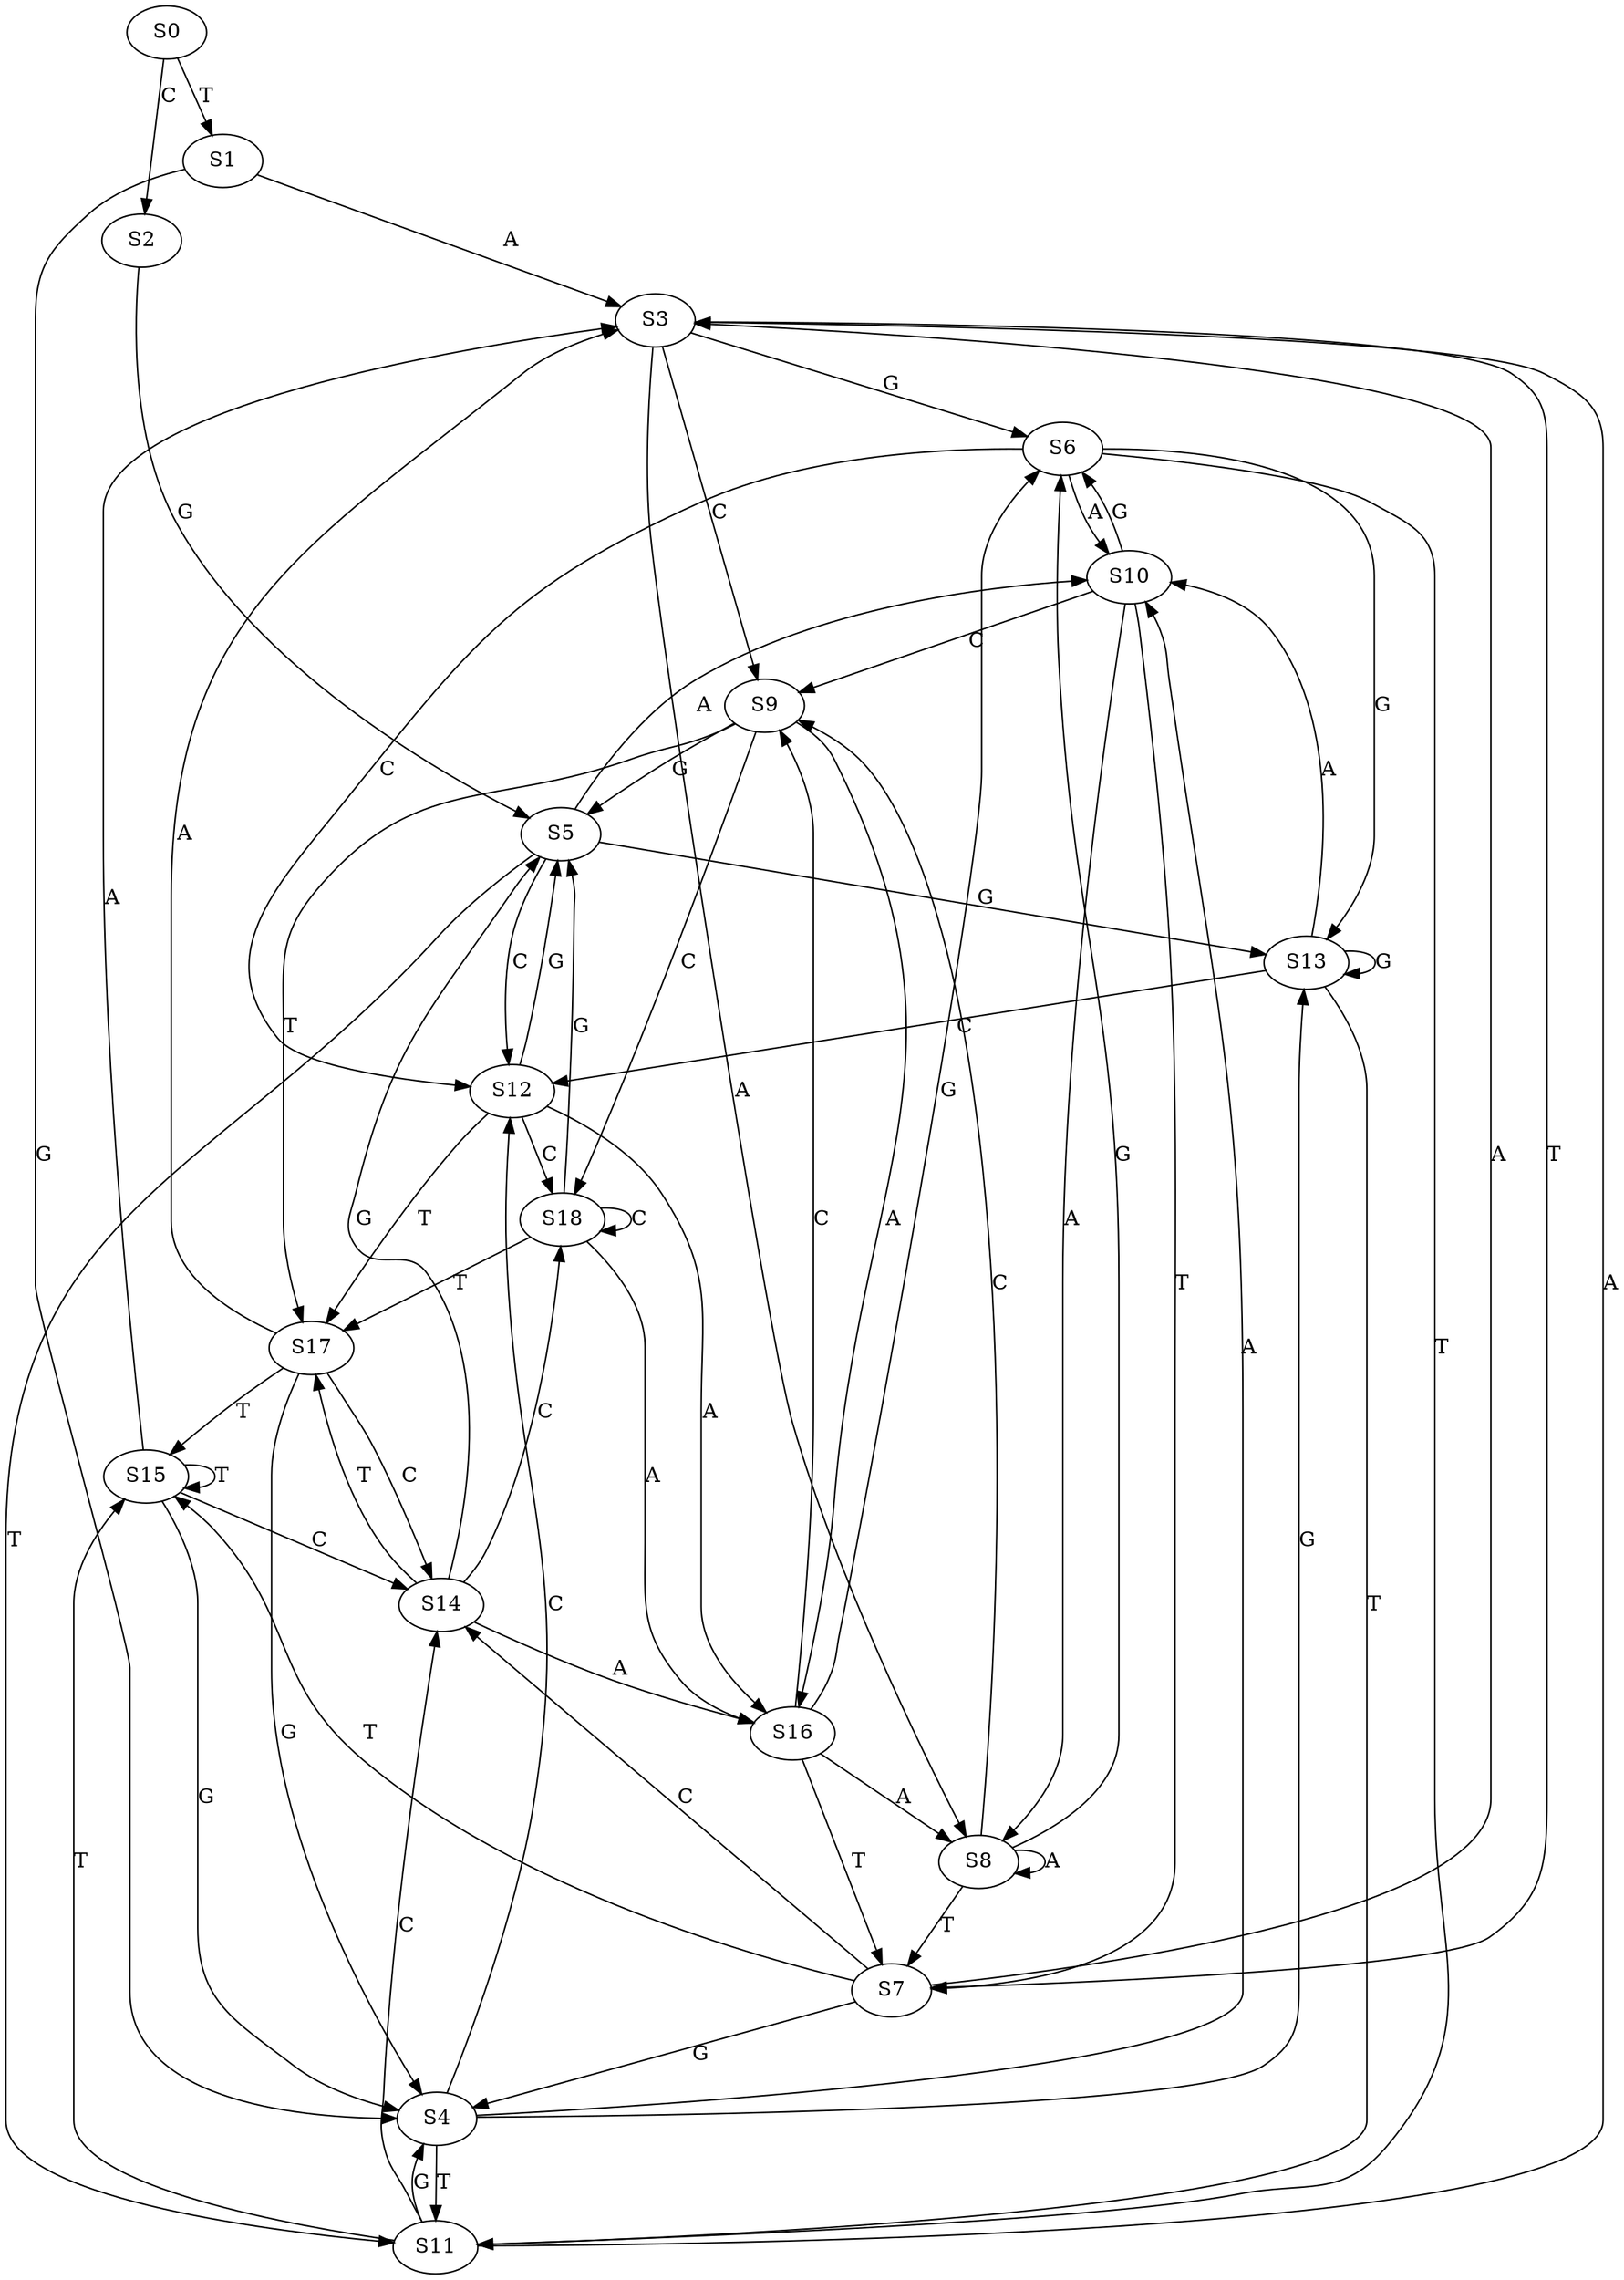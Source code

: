 strict digraph  {
	S0 -> S1 [ label = T ];
	S0 -> S2 [ label = C ];
	S1 -> S3 [ label = A ];
	S1 -> S4 [ label = G ];
	S2 -> S5 [ label = G ];
	S3 -> S6 [ label = G ];
	S3 -> S7 [ label = T ];
	S3 -> S8 [ label = A ];
	S3 -> S9 [ label = C ];
	S4 -> S10 [ label = A ];
	S4 -> S11 [ label = T ];
	S4 -> S12 [ label = C ];
	S4 -> S13 [ label = G ];
	S5 -> S13 [ label = G ];
	S5 -> S11 [ label = T ];
	S5 -> S10 [ label = A ];
	S5 -> S12 [ label = C ];
	S6 -> S11 [ label = T ];
	S6 -> S13 [ label = G ];
	S6 -> S10 [ label = A ];
	S6 -> S12 [ label = C ];
	S7 -> S3 [ label = A ];
	S7 -> S14 [ label = C ];
	S7 -> S15 [ label = T ];
	S7 -> S4 [ label = G ];
	S8 -> S7 [ label = T ];
	S8 -> S9 [ label = C ];
	S8 -> S6 [ label = G ];
	S8 -> S8 [ label = A ];
	S9 -> S16 [ label = A ];
	S9 -> S17 [ label = T ];
	S9 -> S18 [ label = C ];
	S9 -> S5 [ label = G ];
	S10 -> S6 [ label = G ];
	S10 -> S8 [ label = A ];
	S10 -> S9 [ label = C ];
	S10 -> S7 [ label = T ];
	S11 -> S3 [ label = A ];
	S11 -> S14 [ label = C ];
	S11 -> S4 [ label = G ];
	S11 -> S15 [ label = T ];
	S12 -> S18 [ label = C ];
	S12 -> S17 [ label = T ];
	S12 -> S5 [ label = G ];
	S12 -> S16 [ label = A ];
	S13 -> S10 [ label = A ];
	S13 -> S11 [ label = T ];
	S13 -> S13 [ label = G ];
	S13 -> S12 [ label = C ];
	S14 -> S17 [ label = T ];
	S14 -> S5 [ label = G ];
	S14 -> S18 [ label = C ];
	S14 -> S16 [ label = A ];
	S15 -> S14 [ label = C ];
	S15 -> S4 [ label = G ];
	S15 -> S3 [ label = A ];
	S15 -> S15 [ label = T ];
	S16 -> S6 [ label = G ];
	S16 -> S7 [ label = T ];
	S16 -> S9 [ label = C ];
	S16 -> S8 [ label = A ];
	S17 -> S4 [ label = G ];
	S17 -> S14 [ label = C ];
	S17 -> S3 [ label = A ];
	S17 -> S15 [ label = T ];
	S18 -> S5 [ label = G ];
	S18 -> S18 [ label = C ];
	S18 -> S16 [ label = A ];
	S18 -> S17 [ label = T ];
}
